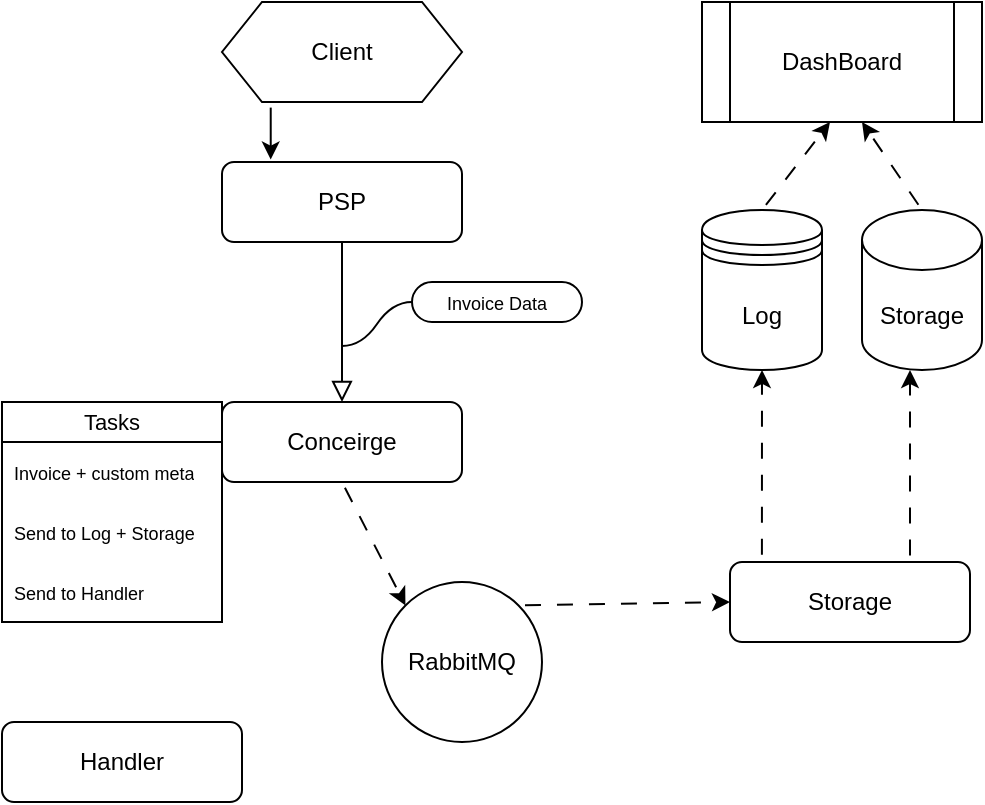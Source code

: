 <mxfile version="24.7.5">
  <diagram id="C5RBs43oDa-KdzZeNtuy" name="Page-1">
    <mxGraphModel dx="546" dy="366" grid="1" gridSize="10" guides="1" tooltips="1" connect="1" arrows="1" fold="1" page="1" pageScale="1" pageWidth="827" pageHeight="1169" math="0" shadow="0">
      <root>
        <mxCell id="WIyWlLk6GJQsqaUBKTNV-0" />
        <mxCell id="WIyWlLk6GJQsqaUBKTNV-1" parent="WIyWlLk6GJQsqaUBKTNV-0" />
        <mxCell id="WIyWlLk6GJQsqaUBKTNV-2" value="" style="rounded=0;html=1;jettySize=auto;orthogonalLoop=1;fontSize=11;endArrow=block;endFill=0;endSize=8;strokeWidth=1;shadow=0;labelBackgroundColor=none;edgeStyle=orthogonalEdgeStyle;entryX=0.5;entryY=0;entryDx=0;entryDy=0;" parent="WIyWlLk6GJQsqaUBKTNV-1" source="WIyWlLk6GJQsqaUBKTNV-3" target="WIyWlLk6GJQsqaUBKTNV-7" edge="1">
          <mxGeometry relative="1" as="geometry">
            <mxPoint x="220" y="170" as="targetPoint" />
          </mxGeometry>
        </mxCell>
        <mxCell id="WIyWlLk6GJQsqaUBKTNV-3" value="PSP" style="rounded=1;whiteSpace=wrap;html=1;fontSize=12;glass=0;strokeWidth=1;shadow=0;" parent="WIyWlLk6GJQsqaUBKTNV-1" vertex="1">
          <mxGeometry x="160" y="80" width="120" height="40" as="geometry" />
        </mxCell>
        <mxCell id="WIyWlLk6GJQsqaUBKTNV-7" value="Conceirge" style="rounded=1;whiteSpace=wrap;html=1;fontSize=12;glass=0;strokeWidth=1;shadow=0;" parent="WIyWlLk6GJQsqaUBKTNV-1" vertex="1">
          <mxGeometry x="160" y="200" width="120" height="40" as="geometry" />
        </mxCell>
        <mxCell id="WIyWlLk6GJQsqaUBKTNV-12" value="Handler" style="rounded=1;whiteSpace=wrap;html=1;fontSize=12;glass=0;strokeWidth=1;shadow=0;" parent="WIyWlLk6GJQsqaUBKTNV-1" vertex="1">
          <mxGeometry x="50" y="360" width="120" height="40" as="geometry" />
        </mxCell>
        <mxCell id="ECcN3HCNUSufmf25W-Sl-0" value="Client" style="shape=hexagon;perimeter=hexagonPerimeter2;whiteSpace=wrap;html=1;fixedSize=1;" vertex="1" parent="WIyWlLk6GJQsqaUBKTNV-1">
          <mxGeometry x="160" width="120" height="50" as="geometry" />
        </mxCell>
        <mxCell id="ECcN3HCNUSufmf25W-Sl-1" value="" style="endArrow=classic;html=1;rounded=0;exitX=0.203;exitY=1.056;exitDx=0;exitDy=0;exitPerimeter=0;entryX=0.203;entryY=-0.03;entryDx=0;entryDy=0;entryPerimeter=0;" edge="1" parent="WIyWlLk6GJQsqaUBKTNV-1" source="ECcN3HCNUSufmf25W-Sl-0" target="WIyWlLk6GJQsqaUBKTNV-3">
          <mxGeometry width="50" height="50" relative="1" as="geometry">
            <mxPoint x="280" y="160" as="sourcePoint" />
            <mxPoint x="330" y="110" as="targetPoint" />
          </mxGeometry>
        </mxCell>
        <mxCell id="ECcN3HCNUSufmf25W-Sl-10" value="&lt;font style=&quot;font-size: 9px;&quot;&gt;Invoice Data&lt;/font&gt;" style="whiteSpace=wrap;html=1;rounded=1;arcSize=50;align=center;verticalAlign=middle;strokeWidth=1;autosize=1;spacing=4;treeFolding=1;treeMoving=1;newEdgeStyle={&quot;edgeStyle&quot;:&quot;entityRelationEdgeStyle&quot;,&quot;startArrow&quot;:&quot;none&quot;,&quot;endArrow&quot;:&quot;none&quot;,&quot;segment&quot;:10,&quot;curved&quot;:1,&quot;sourcePerimeterSpacing&quot;:0,&quot;targetPerimeterSpacing&quot;:0};direction=west;" vertex="1" collapsed="1" parent="WIyWlLk6GJQsqaUBKTNV-1">
          <mxGeometry x="255" y="140" width="85" height="20" as="geometry" />
        </mxCell>
        <mxCell id="ECcN3HCNUSufmf25W-Sl-11" value="" style="edgeStyle=entityRelationEdgeStyle;startArrow=none;endArrow=none;segment=10;curved=1;sourcePerimeterSpacing=0;targetPerimeterSpacing=0;rounded=0;" edge="1" target="ECcN3HCNUSufmf25W-Sl-10" parent="WIyWlLk6GJQsqaUBKTNV-1">
          <mxGeometry relative="1" as="geometry">
            <mxPoint x="220" y="172" as="sourcePoint" />
          </mxGeometry>
        </mxCell>
        <mxCell id="ECcN3HCNUSufmf25W-Sl-12" value="Storage" style="shape=cylinder3;whiteSpace=wrap;html=1;boundedLbl=1;backgroundOutline=1;size=15;" vertex="1" parent="WIyWlLk6GJQsqaUBKTNV-1">
          <mxGeometry x="480" y="104" width="60" height="80" as="geometry" />
        </mxCell>
        <mxCell id="ECcN3HCNUSufmf25W-Sl-13" value="Log" style="shape=datastore;whiteSpace=wrap;html=1;" vertex="1" parent="WIyWlLk6GJQsqaUBKTNV-1">
          <mxGeometry x="400" y="104" width="60" height="80" as="geometry" />
        </mxCell>
        <mxCell id="ECcN3HCNUSufmf25W-Sl-17" value="&lt;font style=&quot;font-size: 11px;&quot;&gt;Tasks&lt;/font&gt;" style="swimlane;fontStyle=0;childLayout=stackLayout;horizontal=1;startSize=20;horizontalStack=0;resizeParent=1;resizeParentMax=0;resizeLast=0;collapsible=1;marginBottom=0;whiteSpace=wrap;html=1;" vertex="1" parent="WIyWlLk6GJQsqaUBKTNV-1">
          <mxGeometry x="50" y="200" width="110" height="110" as="geometry" />
        </mxCell>
        <mxCell id="ECcN3HCNUSufmf25W-Sl-18" value="&lt;font style=&quot;font-size: 9px;&quot;&gt;Invoice + custom meta&lt;/font&gt;" style="text;strokeColor=none;fillColor=none;align=left;verticalAlign=middle;spacingLeft=4;spacingRight=4;overflow=hidden;points=[[0,0.5],[1,0.5]];portConstraint=eastwest;rotatable=0;whiteSpace=wrap;html=1;" vertex="1" parent="ECcN3HCNUSufmf25W-Sl-17">
          <mxGeometry y="20" width="110" height="30" as="geometry" />
        </mxCell>
        <mxCell id="ECcN3HCNUSufmf25W-Sl-19" value="&lt;font style=&quot;font-size: 9px;&quot;&gt;Send to &lt;font style=&quot;font-size: 9px;&quot;&gt;Log + Storage&lt;/font&gt;&lt;/font&gt;" style="text;strokeColor=none;fillColor=none;align=left;verticalAlign=middle;spacingLeft=4;spacingRight=4;overflow=hidden;points=[[0,0.5],[1,0.5]];portConstraint=eastwest;rotatable=0;whiteSpace=wrap;html=1;" vertex="1" parent="ECcN3HCNUSufmf25W-Sl-17">
          <mxGeometry y="50" width="110" height="30" as="geometry" />
        </mxCell>
        <mxCell id="ECcN3HCNUSufmf25W-Sl-20" value="&lt;font style=&quot;font-size: 9px;&quot;&gt;Send to &lt;font style=&quot;font-size: 9px;&quot;&gt;Handler&lt;/font&gt;&lt;/font&gt;" style="text;strokeColor=none;fillColor=none;align=left;verticalAlign=middle;spacingLeft=4;spacingRight=4;overflow=hidden;points=[[0,0.5],[1,0.5]];portConstraint=eastwest;rotatable=0;whiteSpace=wrap;html=1;" vertex="1" parent="ECcN3HCNUSufmf25W-Sl-17">
          <mxGeometry y="80" width="110" height="30" as="geometry" />
        </mxCell>
        <mxCell id="ECcN3HCNUSufmf25W-Sl-26" style="edgeStyle=orthogonalEdgeStyle;rounded=0;orthogonalLoop=1;jettySize=auto;html=1;exitX=0.133;exitY=-0.01;exitDx=0;exitDy=0;entryX=0.5;entryY=1;entryDx=0;entryDy=0;exitPerimeter=0;flowAnimation=1;" edge="1" parent="WIyWlLk6GJQsqaUBKTNV-1" source="ECcN3HCNUSufmf25W-Sl-21" target="ECcN3HCNUSufmf25W-Sl-13">
          <mxGeometry relative="1" as="geometry" />
        </mxCell>
        <mxCell id="ECcN3HCNUSufmf25W-Sl-21" value="Storage" style="rounded=1;whiteSpace=wrap;html=1;fontSize=12;glass=0;strokeWidth=1;shadow=0;" vertex="1" parent="WIyWlLk6GJQsqaUBKTNV-1">
          <mxGeometry x="414" y="280" width="120" height="40" as="geometry" />
        </mxCell>
        <mxCell id="ECcN3HCNUSufmf25W-Sl-22" value="RabbitMQ" style="ellipse;whiteSpace=wrap;html=1;aspect=fixed;" vertex="1" parent="WIyWlLk6GJQsqaUBKTNV-1">
          <mxGeometry x="240" y="290" width="80" height="80" as="geometry" />
        </mxCell>
        <mxCell id="ECcN3HCNUSufmf25W-Sl-23" value="" style="endArrow=classic;html=1;rounded=0;exitX=0.5;exitY=1;exitDx=0;exitDy=0;entryX=0;entryY=0;entryDx=0;entryDy=0;flowAnimation=1;" edge="1" parent="WIyWlLk6GJQsqaUBKTNV-1" source="WIyWlLk6GJQsqaUBKTNV-7" target="ECcN3HCNUSufmf25W-Sl-22">
          <mxGeometry width="50" height="50" relative="1" as="geometry">
            <mxPoint x="280" y="290" as="sourcePoint" />
            <mxPoint x="330" y="240" as="targetPoint" />
          </mxGeometry>
        </mxCell>
        <mxCell id="ECcN3HCNUSufmf25W-Sl-24" value="" style="endArrow=classic;html=1;rounded=0;entryX=0;entryY=0.5;entryDx=0;entryDy=0;exitX=1;exitY=0;exitDx=0;exitDy=0;flowAnimation=1;" edge="1" parent="WIyWlLk6GJQsqaUBKTNV-1" source="ECcN3HCNUSufmf25W-Sl-22" target="ECcN3HCNUSufmf25W-Sl-21">
          <mxGeometry width="50" height="50" relative="1" as="geometry">
            <mxPoint x="280" y="290" as="sourcePoint" />
            <mxPoint x="330" y="240" as="targetPoint" />
          </mxGeometry>
        </mxCell>
        <mxCell id="ECcN3HCNUSufmf25W-Sl-28" style="edgeStyle=orthogonalEdgeStyle;rounded=0;orthogonalLoop=1;jettySize=auto;html=1;exitX=0.75;exitY=0;exitDx=0;exitDy=0;entryX=0.4;entryY=1;entryDx=0;entryDy=0;entryPerimeter=0;flowAnimation=1;" edge="1" parent="WIyWlLk6GJQsqaUBKTNV-1" source="ECcN3HCNUSufmf25W-Sl-21" target="ECcN3HCNUSufmf25W-Sl-12">
          <mxGeometry relative="1" as="geometry" />
        </mxCell>
        <mxCell id="ECcN3HCNUSufmf25W-Sl-29" value="DashBoard" style="shape=process;whiteSpace=wrap;html=1;backgroundOutline=1;" vertex="1" parent="WIyWlLk6GJQsqaUBKTNV-1">
          <mxGeometry x="400" width="140" height="60" as="geometry" />
        </mxCell>
        <mxCell id="ECcN3HCNUSufmf25W-Sl-30" value="" style="endArrow=classic;html=1;rounded=0;exitX=0.5;exitY=0;exitDx=0;exitDy=0;flowAnimation=1;" edge="1" parent="WIyWlLk6GJQsqaUBKTNV-1" source="ECcN3HCNUSufmf25W-Sl-13">
          <mxGeometry width="50" height="50" relative="1" as="geometry">
            <mxPoint x="430" y="100" as="sourcePoint" />
            <mxPoint x="464" y="60" as="targetPoint" />
          </mxGeometry>
        </mxCell>
        <mxCell id="ECcN3HCNUSufmf25W-Sl-33" value="" style="endArrow=classic;html=1;rounded=0;exitX=0.5;exitY=0;exitDx=0;exitDy=0;exitPerimeter=0;flowAnimation=1;" edge="1" parent="WIyWlLk6GJQsqaUBKTNV-1" source="ECcN3HCNUSufmf25W-Sl-12">
          <mxGeometry width="50" height="50" relative="1" as="geometry">
            <mxPoint x="510" y="100" as="sourcePoint" />
            <mxPoint x="480" y="60" as="targetPoint" />
          </mxGeometry>
        </mxCell>
      </root>
    </mxGraphModel>
  </diagram>
</mxfile>

